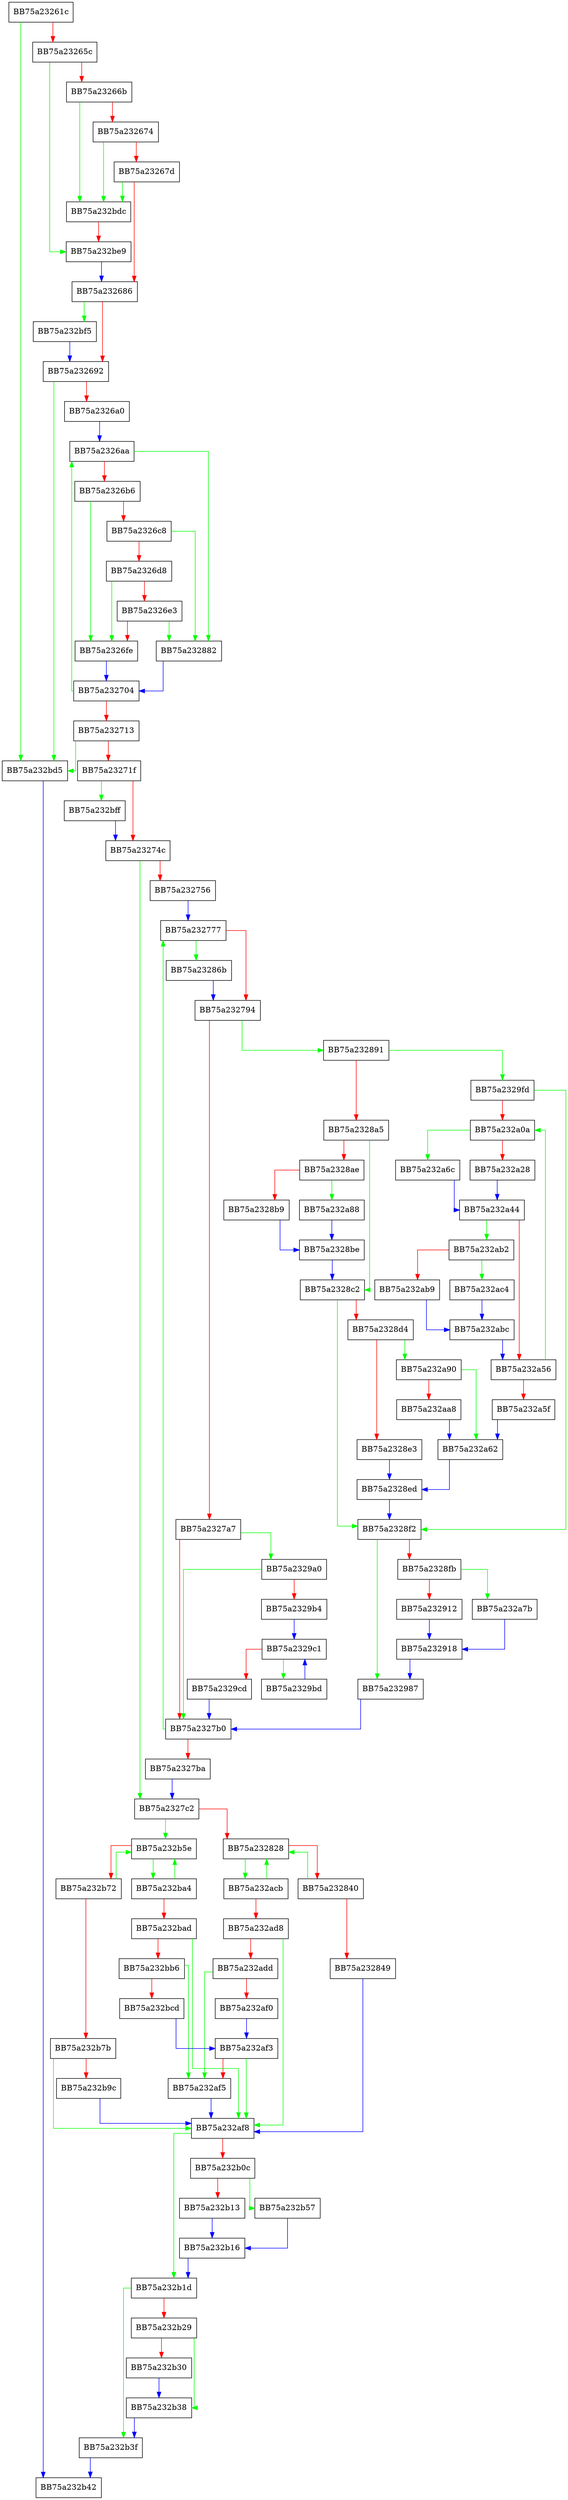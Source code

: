 digraph discard_BBs {
  node [shape="box"];
  graph [splines=ortho];
  BB75a23261c -> BB75a232bd5 [color="green"];
  BB75a23261c -> BB75a23265c [color="red"];
  BB75a23265c -> BB75a232be9 [color="green"];
  BB75a23265c -> BB75a23266b [color="red"];
  BB75a23266b -> BB75a232bdc [color="green"];
  BB75a23266b -> BB75a232674 [color="red"];
  BB75a232674 -> BB75a232bdc [color="green"];
  BB75a232674 -> BB75a23267d [color="red"];
  BB75a23267d -> BB75a232bdc [color="green"];
  BB75a23267d -> BB75a232686 [color="red"];
  BB75a232686 -> BB75a232bf5 [color="green"];
  BB75a232686 -> BB75a232692 [color="red"];
  BB75a232692 -> BB75a232bd5 [color="green"];
  BB75a232692 -> BB75a2326a0 [color="red"];
  BB75a2326a0 -> BB75a2326aa [color="blue"];
  BB75a2326aa -> BB75a232882 [color="green"];
  BB75a2326aa -> BB75a2326b6 [color="red"];
  BB75a2326b6 -> BB75a2326fe [color="green"];
  BB75a2326b6 -> BB75a2326c8 [color="red"];
  BB75a2326c8 -> BB75a232882 [color="green"];
  BB75a2326c8 -> BB75a2326d8 [color="red"];
  BB75a2326d8 -> BB75a2326fe [color="green"];
  BB75a2326d8 -> BB75a2326e3 [color="red"];
  BB75a2326e3 -> BB75a232882 [color="green"];
  BB75a2326e3 -> BB75a2326fe [color="red"];
  BB75a2326fe -> BB75a232704 [color="blue"];
  BB75a232704 -> BB75a2326aa [color="green"];
  BB75a232704 -> BB75a232713 [color="red"];
  BB75a232713 -> BB75a232bd5 [color="green"];
  BB75a232713 -> BB75a23271f [color="red"];
  BB75a23271f -> BB75a232bff [color="green"];
  BB75a23271f -> BB75a23274c [color="red"];
  BB75a23274c -> BB75a2327c2 [color="green"];
  BB75a23274c -> BB75a232756 [color="red"];
  BB75a232756 -> BB75a232777 [color="blue"];
  BB75a232777 -> BB75a23286b [color="green"];
  BB75a232777 -> BB75a232794 [color="red"];
  BB75a232794 -> BB75a232891 [color="green"];
  BB75a232794 -> BB75a2327a7 [color="red"];
  BB75a2327a7 -> BB75a2329a0 [color="green"];
  BB75a2327a7 -> BB75a2327b0 [color="red"];
  BB75a2327b0 -> BB75a232777 [color="green"];
  BB75a2327b0 -> BB75a2327ba [color="red"];
  BB75a2327ba -> BB75a2327c2 [color="blue"];
  BB75a2327c2 -> BB75a232b5e [color="green"];
  BB75a2327c2 -> BB75a232828 [color="red"];
  BB75a232828 -> BB75a232acb [color="green"];
  BB75a232828 -> BB75a232840 [color="red"];
  BB75a232840 -> BB75a232828 [color="green"];
  BB75a232840 -> BB75a232849 [color="red"];
  BB75a232849 -> BB75a232af8 [color="blue"];
  BB75a23286b -> BB75a232794 [color="blue"];
  BB75a232882 -> BB75a232704 [color="blue"];
  BB75a232891 -> BB75a2329fd [color="green"];
  BB75a232891 -> BB75a2328a5 [color="red"];
  BB75a2328a5 -> BB75a2328c2 [color="green"];
  BB75a2328a5 -> BB75a2328ae [color="red"];
  BB75a2328ae -> BB75a232a88 [color="green"];
  BB75a2328ae -> BB75a2328b9 [color="red"];
  BB75a2328b9 -> BB75a2328be [color="blue"];
  BB75a2328be -> BB75a2328c2 [color="blue"];
  BB75a2328c2 -> BB75a2328f2 [color="green"];
  BB75a2328c2 -> BB75a2328d4 [color="red"];
  BB75a2328d4 -> BB75a232a90 [color="green"];
  BB75a2328d4 -> BB75a2328e3 [color="red"];
  BB75a2328e3 -> BB75a2328ed [color="blue"];
  BB75a2328ed -> BB75a2328f2 [color="blue"];
  BB75a2328f2 -> BB75a232987 [color="green"];
  BB75a2328f2 -> BB75a2328fb [color="red"];
  BB75a2328fb -> BB75a232a7b [color="green"];
  BB75a2328fb -> BB75a232912 [color="red"];
  BB75a232912 -> BB75a232918 [color="blue"];
  BB75a232918 -> BB75a232987 [color="blue"];
  BB75a232987 -> BB75a2327b0 [color="blue"];
  BB75a2329a0 -> BB75a2327b0 [color="green"];
  BB75a2329a0 -> BB75a2329b4 [color="red"];
  BB75a2329b4 -> BB75a2329c1 [color="blue"];
  BB75a2329bd -> BB75a2329c1 [color="blue"];
  BB75a2329c1 -> BB75a2329bd [color="green"];
  BB75a2329c1 -> BB75a2329cd [color="red"];
  BB75a2329cd -> BB75a2327b0 [color="blue"];
  BB75a2329fd -> BB75a2328f2 [color="green"];
  BB75a2329fd -> BB75a232a0a [color="red"];
  BB75a232a0a -> BB75a232a6c [color="green"];
  BB75a232a0a -> BB75a232a28 [color="red"];
  BB75a232a28 -> BB75a232a44 [color="blue"];
  BB75a232a44 -> BB75a232ab2 [color="green"];
  BB75a232a44 -> BB75a232a56 [color="red"];
  BB75a232a56 -> BB75a232a0a [color="green"];
  BB75a232a56 -> BB75a232a5f [color="red"];
  BB75a232a5f -> BB75a232a62 [color="blue"];
  BB75a232a62 -> BB75a2328ed [color="blue"];
  BB75a232a6c -> BB75a232a44 [color="blue"];
  BB75a232a7b -> BB75a232918 [color="blue"];
  BB75a232a88 -> BB75a2328be [color="blue"];
  BB75a232a90 -> BB75a232a62 [color="green"];
  BB75a232a90 -> BB75a232aa8 [color="red"];
  BB75a232aa8 -> BB75a232a62 [color="blue"];
  BB75a232ab2 -> BB75a232ac4 [color="green"];
  BB75a232ab2 -> BB75a232ab9 [color="red"];
  BB75a232ab9 -> BB75a232abc [color="blue"];
  BB75a232abc -> BB75a232a56 [color="blue"];
  BB75a232ac4 -> BB75a232abc [color="blue"];
  BB75a232acb -> BB75a232828 [color="green"];
  BB75a232acb -> BB75a232ad8 [color="red"];
  BB75a232ad8 -> BB75a232af8 [color="green"];
  BB75a232ad8 -> BB75a232add [color="red"];
  BB75a232add -> BB75a232af5 [color="green"];
  BB75a232add -> BB75a232af0 [color="red"];
  BB75a232af0 -> BB75a232af3 [color="blue"];
  BB75a232af3 -> BB75a232af8 [color="green"];
  BB75a232af3 -> BB75a232af5 [color="red"];
  BB75a232af5 -> BB75a232af8 [color="blue"];
  BB75a232af8 -> BB75a232b1d [color="green"];
  BB75a232af8 -> BB75a232b0c [color="red"];
  BB75a232b0c -> BB75a232b57 [color="green"];
  BB75a232b0c -> BB75a232b13 [color="red"];
  BB75a232b13 -> BB75a232b16 [color="blue"];
  BB75a232b16 -> BB75a232b1d [color="blue"];
  BB75a232b1d -> BB75a232b3f [color="green"];
  BB75a232b1d -> BB75a232b29 [color="red"];
  BB75a232b29 -> BB75a232b38 [color="green"];
  BB75a232b29 -> BB75a232b30 [color="red"];
  BB75a232b30 -> BB75a232b38 [color="blue"];
  BB75a232b38 -> BB75a232b3f [color="blue"];
  BB75a232b3f -> BB75a232b42 [color="blue"];
  BB75a232b57 -> BB75a232b16 [color="blue"];
  BB75a232b5e -> BB75a232ba4 [color="green"];
  BB75a232b5e -> BB75a232b72 [color="red"];
  BB75a232b72 -> BB75a232b5e [color="green"];
  BB75a232b72 -> BB75a232b7b [color="red"];
  BB75a232b7b -> BB75a232af8 [color="green"];
  BB75a232b7b -> BB75a232b9c [color="red"];
  BB75a232b9c -> BB75a232af8 [color="blue"];
  BB75a232ba4 -> BB75a232b5e [color="green"];
  BB75a232ba4 -> BB75a232bad [color="red"];
  BB75a232bad -> BB75a232af8 [color="green"];
  BB75a232bad -> BB75a232bb6 [color="red"];
  BB75a232bb6 -> BB75a232af5 [color="green"];
  BB75a232bb6 -> BB75a232bcd [color="red"];
  BB75a232bcd -> BB75a232af3 [color="blue"];
  BB75a232bd5 -> BB75a232b42 [color="blue"];
  BB75a232bdc -> BB75a232be9 [color="red"];
  BB75a232be9 -> BB75a232686 [color="blue"];
  BB75a232bf5 -> BB75a232692 [color="blue"];
  BB75a232bff -> BB75a23274c [color="blue"];
}